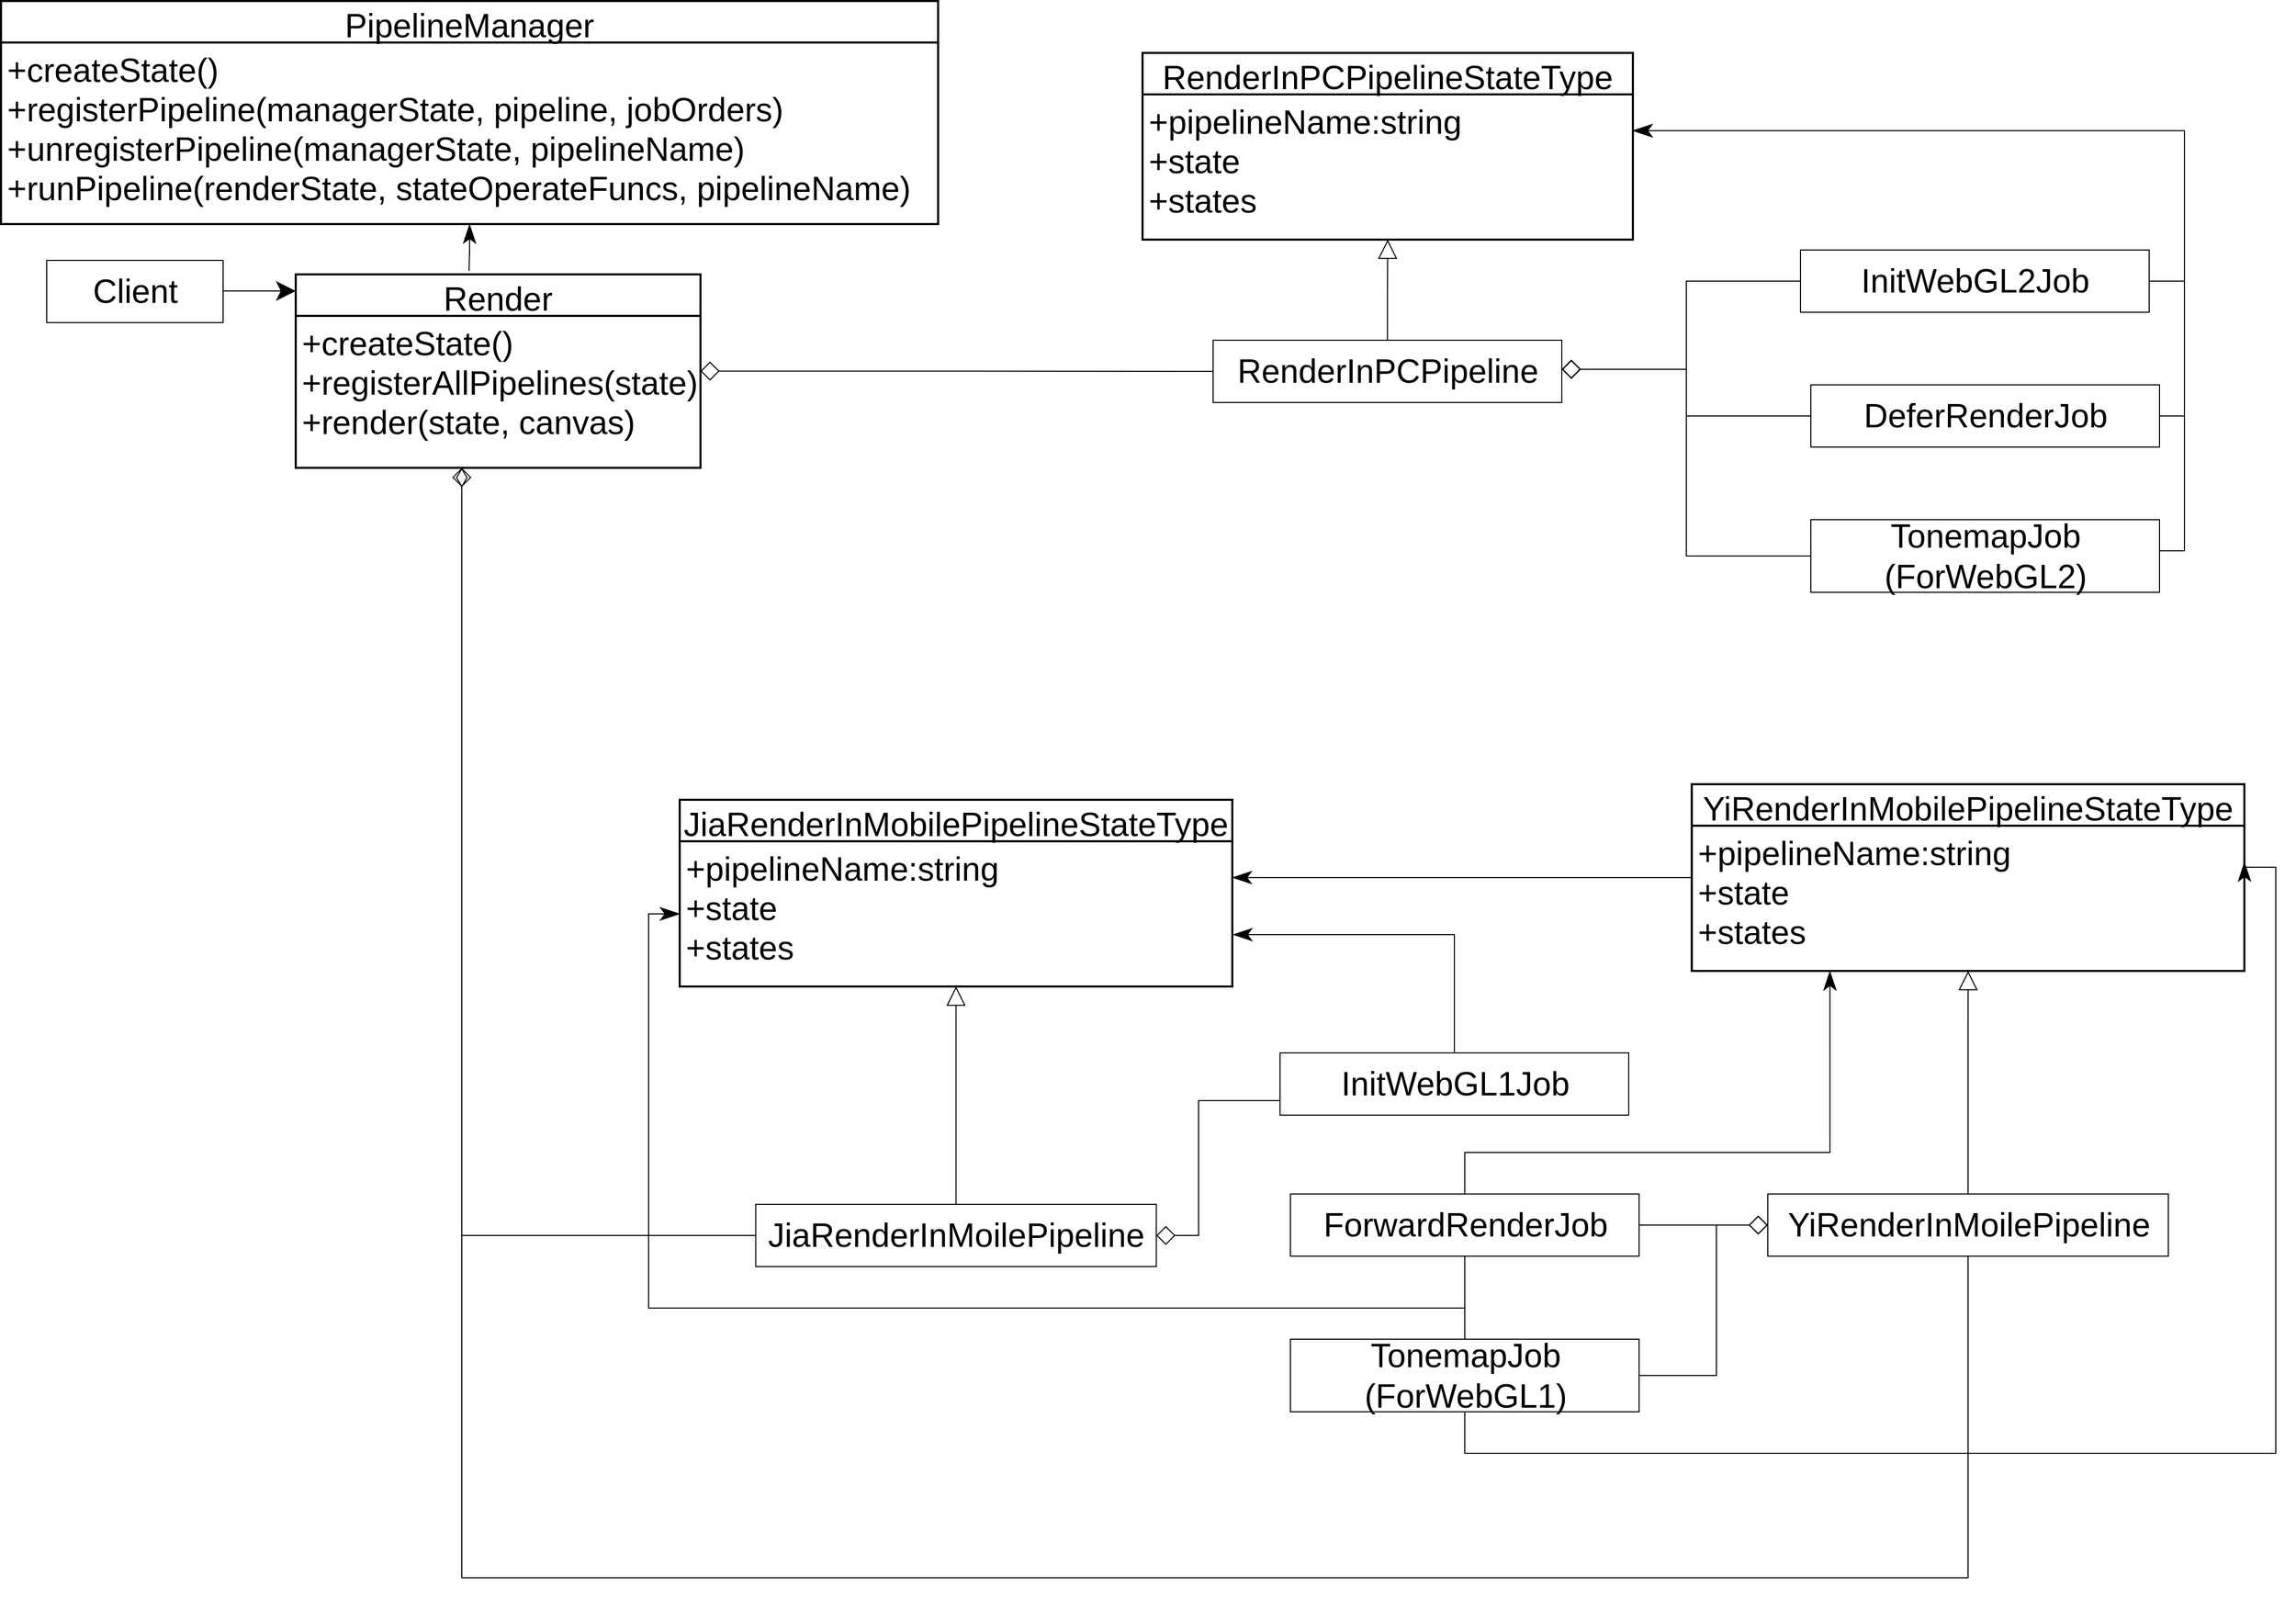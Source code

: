 <mxfile version="14.6.13" type="device"><diagram id="fjQVvlNmNs_deAdkQ_MN" name="第 1 页"><mxGraphModel dx="4392" dy="3299" grid="1" gridSize="10" guides="1" tooltips="1" connect="1" arrows="1" fold="1" page="1" pageScale="1" pageWidth="827" pageHeight="1169" math="0" shadow="0"><root><mxCell id="0"/><mxCell id="1" parent="0"/><mxCell id="AXR2ujIDxFGkD1EkSb9G-1" style="edgeStyle=orthogonalEdgeStyle;rounded=0;orthogonalLoop=1;jettySize=auto;html=1;endArrow=none;endFill=0;startSize=16;endSize=16;exitX=1;exitY=0.5;exitDx=0;exitDy=0;entryX=0;entryY=0.5;entryDx=0;entryDy=0;startArrow=diamond;startFill=0;" parent="1" edge="1"><mxGeometry relative="1" as="geometry"><mxPoint x="1020" y="195.0" as="sourcePoint"/><mxPoint x="1250" y="110.0" as="targetPoint"/><Array as="points"><mxPoint x="1140" y="195"/><mxPoint x="1140" y="110"/></Array></mxGeometry></mxCell><mxCell id="AXR2ujIDxFGkD1EkSb9G-5" value="PipelineManager" style="swimlane;childLayout=stackLayout;horizontal=1;startSize=40;horizontalStack=0;rounded=0;fontSize=32;fontStyle=0;strokeWidth=2;resizeParent=0;resizeLast=1;shadow=0;dashed=0;align=center;" parent="1" vertex="1"><mxGeometry x="-484" y="-160" width="903" height="215" as="geometry"/></mxCell><mxCell id="AXR2ujIDxFGkD1EkSb9G-6" value="+createState()&#10;+registerPipeline(managerState, pipeline, jobOrders)&#10;+unregisterPipeline(managerState, pipelineName)&#10;+runPipeline(renderState, stateOperateFuncs, pipelineName)" style="align=left;strokeColor=none;fillColor=none;spacingLeft=4;fontSize=32;verticalAlign=top;resizable=0;rotatable=0;part=1;" parent="AXR2ujIDxFGkD1EkSb9G-5" vertex="1"><mxGeometry y="40" width="903" height="175" as="geometry"/></mxCell><mxCell id="AXR2ujIDxFGkD1EkSb9G-13" style="edgeStyle=orthogonalEdgeStyle;rounded=0;orthogonalLoop=1;jettySize=auto;html=1;entryX=0.5;entryY=1;entryDx=0;entryDy=0;fontSize=28;endArrow=block;endFill=0;startSize=16;endSize=16;exitX=0.5;exitY=0;exitDx=0;exitDy=0;" parent="1" source="AXR2ujIDxFGkD1EkSb9G-37" target="AXR2ujIDxFGkD1EkSb9G-26" edge="1"><mxGeometry relative="1" as="geometry"><mxPoint x="844" y="155" as="sourcePoint"/></mxGeometry></mxCell><mxCell id="AXR2ujIDxFGkD1EkSb9G-73" style="edgeStyle=orthogonalEdgeStyle;rounded=0;orthogonalLoop=1;jettySize=auto;html=1;entryX=0;entryY=0.5;entryDx=0;entryDy=0;endArrow=none;endFill=0;startSize=16;endSize=16;startArrow=diamond;startFill=0;" parent="1" source="AXR2ujIDxFGkD1EkSb9G-18" target="AXR2ujIDxFGkD1EkSb9G-37" edge="1"><mxGeometry relative="1" as="geometry"/></mxCell><mxCell id="AXR2ujIDxFGkD1EkSb9G-18" value="Render" style="swimlane;childLayout=stackLayout;horizontal=1;startSize=40;horizontalStack=0;rounded=0;fontSize=32;fontStyle=0;strokeWidth=2;resizeParent=0;resizeLast=1;shadow=0;dashed=0;align=center;" parent="1" vertex="1"><mxGeometry x="-200" y="103.5" width="390" height="186.5" as="geometry"/></mxCell><mxCell id="AXR2ujIDxFGkD1EkSb9G-19" value="+createState()&#10;+registerAllPipelines(state)&#10;+render(state, canvas)" style="align=left;strokeColor=none;fillColor=none;spacingLeft=4;fontSize=32;verticalAlign=top;resizable=0;rotatable=0;part=1;" parent="AXR2ujIDxFGkD1EkSb9G-18" vertex="1"><mxGeometry y="40" width="390" height="146.5" as="geometry"/></mxCell><mxCell id="AXR2ujIDxFGkD1EkSb9G-20" style="edgeStyle=orthogonalEdgeStyle;rounded=0;orthogonalLoop=1;jettySize=auto;html=1;fontSize=28;endArrow=classic;endFill=1;startSize=16;endSize=16;" parent="1" source="AXR2ujIDxFGkD1EkSb9G-21" edge="1"><mxGeometry relative="1" as="geometry"><mxPoint x="-200" y="119.5" as="targetPoint"/></mxGeometry></mxCell><mxCell id="AXR2ujIDxFGkD1EkSb9G-21" value="Client" style="html=1;fontSize=32;" parent="1" vertex="1"><mxGeometry x="-440" y="90.0" width="170" height="60" as="geometry"/></mxCell><mxCell id="AXR2ujIDxFGkD1EkSb9G-24" value="RenderInPCPipelineStateType" style="swimlane;childLayout=stackLayout;horizontal=1;startSize=40;horizontalStack=0;rounded=0;fontSize=32;fontStyle=0;strokeWidth=2;resizeParent=0;resizeLast=1;shadow=0;dashed=0;align=center;" parent="1" vertex="1"><mxGeometry x="616" y="-110" width="472.5" height="180" as="geometry"/></mxCell><mxCell id="AXR2ujIDxFGkD1EkSb9G-26" value="+pipelineName:string&#10;+state&#10;+states" style="align=left;strokeColor=none;fillColor=none;spacingLeft=4;fontSize=32;verticalAlign=top;resizable=0;rotatable=0;part=1;" parent="AXR2ujIDxFGkD1EkSb9G-24" vertex="1"><mxGeometry y="40" width="472.5" height="140" as="geometry"/></mxCell><mxCell id="AXR2ujIDxFGkD1EkSb9G-43" style="edgeStyle=orthogonalEdgeStyle;rounded=0;orthogonalLoop=1;jettySize=auto;html=1;entryX=0;entryY=0.5;entryDx=0;entryDy=0;endArrow=none;endFill=0;endSize=16;startSize=16;startArrow=diamond;startFill=0;" parent="1" source="AXR2ujIDxFGkD1EkSb9G-37" target="AXR2ujIDxFGkD1EkSb9G-39" edge="1"><mxGeometry relative="1" as="geometry"><Array as="points"><mxPoint x="1140" y="195"/><mxPoint x="1140" y="240"/></Array></mxGeometry></mxCell><mxCell id="AXR2ujIDxFGkD1EkSb9G-44" style="edgeStyle=orthogonalEdgeStyle;rounded=0;orthogonalLoop=1;jettySize=auto;html=1;entryX=0;entryY=0.5;entryDx=0;entryDy=0;endArrow=none;endFill=0;startSize=16;endSize=16;startArrow=diamond;startFill=0;" parent="1" source="AXR2ujIDxFGkD1EkSb9G-37" target="AXR2ujIDxFGkD1EkSb9G-40" edge="1"><mxGeometry relative="1" as="geometry"><Array as="points"><mxPoint x="1140" y="195"/><mxPoint x="1140" y="375"/></Array></mxGeometry></mxCell><mxCell id="AXR2ujIDxFGkD1EkSb9G-37" value="RenderInPCPipeline" style="html=1;fontSize=32;" parent="1" vertex="1"><mxGeometry x="684" y="167" width="336" height="60" as="geometry"/></mxCell><mxCell id="AXR2ujIDxFGkD1EkSb9G-45" style="edgeStyle=orthogonalEdgeStyle;rounded=0;orthogonalLoop=1;jettySize=auto;html=1;entryX=1;entryY=0.25;entryDx=0;entryDy=0;endArrow=classicThin;endFill=1;startSize=16;endSize=16;exitX=1;exitY=0.5;exitDx=0;exitDy=0;" parent="1" source="AXR2ujIDxFGkD1EkSb9G-38" target="AXR2ujIDxFGkD1EkSb9G-26" edge="1"><mxGeometry relative="1" as="geometry"><Array as="points"><mxPoint x="1620" y="110"/><mxPoint x="1620" y="-35"/></Array></mxGeometry></mxCell><mxCell id="AXR2ujIDxFGkD1EkSb9G-38" value="InitWebGL2Job" style="html=1;fontSize=32;" parent="1" vertex="1"><mxGeometry x="1250" y="80" width="336" height="60" as="geometry"/></mxCell><mxCell id="AXR2ujIDxFGkD1EkSb9G-46" style="edgeStyle=orthogonalEdgeStyle;rounded=0;orthogonalLoop=1;jettySize=auto;html=1;entryX=1;entryY=0.25;entryDx=0;entryDy=0;endArrow=classicThin;endFill=1;startSize=16;endSize=16;exitX=1;exitY=0.5;exitDx=0;exitDy=0;" parent="1" source="AXR2ujIDxFGkD1EkSb9G-39" target="AXR2ujIDxFGkD1EkSb9G-26" edge="1"><mxGeometry relative="1" as="geometry"><Array as="points"><mxPoint x="1620" y="240"/><mxPoint x="1620" y="-35"/></Array></mxGeometry></mxCell><mxCell id="AXR2ujIDxFGkD1EkSb9G-39" value="DeferRenderJob" style="html=1;fontSize=32;" parent="1" vertex="1"><mxGeometry x="1260" y="210" width="336" height="60" as="geometry"/></mxCell><mxCell id="AXR2ujIDxFGkD1EkSb9G-47" style="edgeStyle=orthogonalEdgeStyle;rounded=0;orthogonalLoop=1;jettySize=auto;html=1;entryX=1;entryY=0.25;entryDx=0;entryDy=0;endArrow=classicThin;endFill=1;startSize=16;endSize=16;exitX=1;exitY=0.5;exitDx=0;exitDy=0;" parent="1" source="AXR2ujIDxFGkD1EkSb9G-40" target="AXR2ujIDxFGkD1EkSb9G-26" edge="1"><mxGeometry relative="1" as="geometry"><Array as="points"><mxPoint x="1620" y="370"/><mxPoint x="1620" y="-35"/></Array></mxGeometry></mxCell><mxCell id="AXR2ujIDxFGkD1EkSb9G-40" value="TonemapJob&lt;br&gt;(ForWebGL2)" style="html=1;fontSize=32;" parent="1" vertex="1"><mxGeometry x="1260" y="340" width="336" height="70" as="geometry"/></mxCell><mxCell id="AXR2ujIDxFGkD1EkSb9G-41" value="JiaRenderInMobilePipelineStateType" style="swimlane;childLayout=stackLayout;horizontal=1;startSize=40;horizontalStack=0;rounded=0;fontSize=32;fontStyle=0;strokeWidth=2;resizeParent=0;resizeLast=1;shadow=0;dashed=0;align=center;" parent="1" vertex="1"><mxGeometry x="170" y="610" width="532.5" height="180" as="geometry"/></mxCell><mxCell id="AXR2ujIDxFGkD1EkSb9G-42" value="+pipelineName:string&#10;+state&#10;+states" style="align=left;strokeColor=none;fillColor=none;spacingLeft=4;fontSize=32;verticalAlign=top;resizable=0;rotatable=0;part=1;" parent="AXR2ujIDxFGkD1EkSb9G-41" vertex="1"><mxGeometry y="40" width="532.5" height="140" as="geometry"/></mxCell><mxCell id="AXR2ujIDxFGkD1EkSb9G-78" style="edgeStyle=orthogonalEdgeStyle;rounded=0;orthogonalLoop=1;jettySize=auto;html=1;entryX=1;entryY=0.25;entryDx=0;entryDy=0;endArrow=classicThin;endFill=1;startSize=16;endSize=16;" parent="1" source="AXR2ujIDxFGkD1EkSb9G-50" target="AXR2ujIDxFGkD1EkSb9G-42" edge="1"><mxGeometry relative="1" as="geometry"/></mxCell><mxCell id="AXR2ujIDxFGkD1EkSb9G-50" value="YiRenderInMobilePipelineStateType" style="swimlane;childLayout=stackLayout;horizontal=1;startSize=40;horizontalStack=0;rounded=0;fontSize=32;fontStyle=0;strokeWidth=2;resizeParent=0;resizeLast=1;shadow=0;dashed=0;align=center;" parent="1" vertex="1"><mxGeometry x="1145.25" y="595" width="532.5" height="180" as="geometry"/></mxCell><mxCell id="AXR2ujIDxFGkD1EkSb9G-51" value="+pipelineName:string&#10;+state&#10;+states" style="align=left;strokeColor=none;fillColor=none;spacingLeft=4;fontSize=32;verticalAlign=top;resizable=0;rotatable=0;part=1;" parent="AXR2ujIDxFGkD1EkSb9G-50" vertex="1"><mxGeometry y="40" width="532.5" height="140" as="geometry"/></mxCell><mxCell id="AXR2ujIDxFGkD1EkSb9G-52" style="edgeStyle=orthogonalEdgeStyle;rounded=0;orthogonalLoop=1;jettySize=auto;html=1;endArrow=none;endFill=0;startSize=16;endSize=16;exitX=1;exitY=0.5;exitDx=0;exitDy=0;entryX=0;entryY=0.5;entryDx=0;entryDy=0;startArrow=diamond;startFill=0;" parent="1" source="AXR2ujIDxFGkD1EkSb9G-55" edge="1"><mxGeometry relative="1" as="geometry"><mxPoint x="518.5" y="985" as="sourcePoint"/><mxPoint x="748.5" y="900" as="targetPoint"/><Array as="points"><mxPoint x="670" y="1030"/><mxPoint x="670" y="900"/></Array></mxGeometry></mxCell><mxCell id="AXR2ujIDxFGkD1EkSb9G-63" style="edgeStyle=orthogonalEdgeStyle;rounded=0;orthogonalLoop=1;jettySize=auto;html=1;entryX=0.5;entryY=1;entryDx=0;entryDy=0;endArrow=block;endFill=0;startSize=16;endSize=16;" parent="1" source="AXR2ujIDxFGkD1EkSb9G-55" target="AXR2ujIDxFGkD1EkSb9G-42" edge="1"><mxGeometry relative="1" as="geometry"/></mxCell><mxCell id="AXR2ujIDxFGkD1EkSb9G-55" value="JiaRenderInMoilePipeline" style="html=1;fontSize=32;" parent="1" vertex="1"><mxGeometry x="243.25" y="1000" width="386" height="60" as="geometry"/></mxCell><mxCell id="AXR2ujIDxFGkD1EkSb9G-65" style="edgeStyle=orthogonalEdgeStyle;rounded=0;orthogonalLoop=1;jettySize=auto;html=1;endArrow=classicThin;endFill=1;startSize=16;endSize=16;exitX=0.5;exitY=0;exitDx=0;exitDy=0;" parent="1" source="AXR2ujIDxFGkD1EkSb9G-56" edge="1"><mxGeometry relative="1" as="geometry"><mxPoint x="703" y="740" as="targetPoint"/><Array as="points"><mxPoint x="917" y="740"/></Array></mxGeometry></mxCell><mxCell id="AXR2ujIDxFGkD1EkSb9G-56" value="InitWebGL1Job" style="html=1;fontSize=32;" parent="1" vertex="1"><mxGeometry x="748.5" y="854" width="336" height="60" as="geometry"/></mxCell><mxCell id="AXR2ujIDxFGkD1EkSb9G-66" style="edgeStyle=orthogonalEdgeStyle;rounded=0;orthogonalLoop=1;jettySize=auto;html=1;entryX=0.25;entryY=1;entryDx=0;entryDy=0;endArrow=classicThin;endFill=1;startSize=16;endSize=16;exitX=0.5;exitY=0;exitDx=0;exitDy=0;" parent="1" source="AXR2ujIDxFGkD1EkSb9G-57" target="AXR2ujIDxFGkD1EkSb9G-51" edge="1"><mxGeometry relative="1" as="geometry"><Array as="points"><mxPoint x="927" y="950"/><mxPoint x="1278" y="950"/></Array></mxGeometry></mxCell><mxCell id="AXR2ujIDxFGkD1EkSb9G-67" style="edgeStyle=orthogonalEdgeStyle;rounded=0;orthogonalLoop=1;jettySize=auto;html=1;entryX=0;entryY=0.5;entryDx=0;entryDy=0;endArrow=classicThin;endFill=1;startSize=16;endSize=16;" parent="1" source="AXR2ujIDxFGkD1EkSb9G-57" target="AXR2ujIDxFGkD1EkSb9G-42" edge="1"><mxGeometry relative="1" as="geometry"><Array as="points"><mxPoint x="926" y="1100"/><mxPoint x="140" y="1100"/><mxPoint x="140" y="720"/></Array></mxGeometry></mxCell><mxCell id="AXR2ujIDxFGkD1EkSb9G-57" value="ForwardRenderJob" style="html=1;fontSize=32;" parent="1" vertex="1"><mxGeometry x="758.5" y="990" width="336" height="60" as="geometry"/></mxCell><mxCell id="AXR2ujIDxFGkD1EkSb9G-61" style="edgeStyle=orthogonalEdgeStyle;rounded=0;orthogonalLoop=1;jettySize=auto;html=1;endArrow=none;endFill=0;startSize=16;endSize=16;exitX=0;exitY=0.5;exitDx=0;exitDy=0;entryX=1;entryY=0.5;entryDx=0;entryDy=0;startArrow=diamond;startFill=0;" parent="1" source="AXR2ujIDxFGkD1EkSb9G-59" target="AXR2ujIDxFGkD1EkSb9G-57" edge="1"><mxGeometry relative="1" as="geometry"><Array as="points"><mxPoint x="1130" y="1020"/><mxPoint x="1130" y="1020"/></Array></mxGeometry></mxCell><mxCell id="AXR2ujIDxFGkD1EkSb9G-62" style="edgeStyle=orthogonalEdgeStyle;rounded=0;orthogonalLoop=1;jettySize=auto;html=1;entryX=1;entryY=0.5;entryDx=0;entryDy=0;endArrow=none;endFill=0;startSize=16;endSize=16;exitX=0;exitY=0.5;exitDx=0;exitDy=0;startArrow=diamond;startFill=0;" parent="1" source="AXR2ujIDxFGkD1EkSb9G-59" target="AXR2ujIDxFGkD1EkSb9G-60" edge="1"><mxGeometry relative="1" as="geometry"><Array as="points"><mxPoint x="1169" y="1020"/><mxPoint x="1169" y="1165"/></Array></mxGeometry></mxCell><mxCell id="AXR2ujIDxFGkD1EkSb9G-64" style="edgeStyle=orthogonalEdgeStyle;rounded=0;orthogonalLoop=1;jettySize=auto;html=1;endArrow=block;endFill=0;startSize=16;endSize=16;" parent="1" source="AXR2ujIDxFGkD1EkSb9G-59" target="AXR2ujIDxFGkD1EkSb9G-51" edge="1"><mxGeometry relative="1" as="geometry"/></mxCell><mxCell id="AXR2ujIDxFGkD1EkSb9G-59" value="YiRenderInMoilePipeline" style="html=1;fontSize=32;" parent="1" vertex="1"><mxGeometry x="1218.5" y="990" width="386" height="60" as="geometry"/></mxCell><mxCell id="AXR2ujIDxFGkD1EkSb9G-68" style="edgeStyle=orthogonalEdgeStyle;rounded=0;orthogonalLoop=1;jettySize=auto;html=1;entryX=1;entryY=0.25;entryDx=0;entryDy=0;endArrow=classicThin;endFill=1;startSize=16;endSize=16;exitX=0.5;exitY=1;exitDx=0;exitDy=0;" parent="1" source="AXR2ujIDxFGkD1EkSb9G-60" target="AXR2ujIDxFGkD1EkSb9G-51" edge="1"><mxGeometry relative="1" as="geometry"><Array as="points"><mxPoint x="927" y="1240"/><mxPoint x="1708" y="1240"/><mxPoint x="1708" y="675"/></Array></mxGeometry></mxCell><mxCell id="AXR2ujIDxFGkD1EkSb9G-69" style="edgeStyle=orthogonalEdgeStyle;rounded=0;orthogonalLoop=1;jettySize=auto;html=1;entryX=0;entryY=0.5;entryDx=0;entryDy=0;endArrow=classicThin;endFill=1;startSize=16;endSize=16;exitX=0.5;exitY=0;exitDx=0;exitDy=0;" parent="1" source="AXR2ujIDxFGkD1EkSb9G-60" target="AXR2ujIDxFGkD1EkSb9G-42" edge="1"><mxGeometry relative="1" as="geometry"><Array as="points"><mxPoint x="927" y="1100"/><mxPoint x="140" y="1100"/><mxPoint x="140" y="720"/></Array></mxGeometry></mxCell><mxCell id="AXR2ujIDxFGkD1EkSb9G-60" value="TonemapJob&lt;br&gt;(ForWebGL1)" style="html=1;fontSize=32;" parent="1" vertex="1"><mxGeometry x="758.5" y="1130" width="336" height="70" as="geometry"/></mxCell><mxCell id="AXR2ujIDxFGkD1EkSb9G-74" style="edgeStyle=orthogonalEdgeStyle;rounded=0;orthogonalLoop=1;jettySize=auto;html=1;entryX=0;entryY=0.5;entryDx=0;entryDy=0;endArrow=none;endFill=0;startSize=16;endSize=16;startArrow=diamond;startFill=0;" parent="1" source="AXR2ujIDxFGkD1EkSb9G-19" target="AXR2ujIDxFGkD1EkSb9G-55" edge="1"><mxGeometry relative="1" as="geometry"><Array as="points"><mxPoint x="-40" y="1030"/></Array></mxGeometry></mxCell><mxCell id="AXR2ujIDxFGkD1EkSb9G-75" style="edgeStyle=orthogonalEdgeStyle;rounded=0;orthogonalLoop=1;jettySize=auto;html=1;entryX=0.5;entryY=1;entryDx=0;entryDy=0;endArrow=none;endFill=0;startSize=16;endSize=16;startArrow=diamondThin;startFill=0;" parent="1" source="AXR2ujIDxFGkD1EkSb9G-19" target="AXR2ujIDxFGkD1EkSb9G-59" edge="1"><mxGeometry relative="1" as="geometry"><Array as="points"><mxPoint x="-40" y="1360"/><mxPoint x="1412" y="1360"/></Array></mxGeometry></mxCell><mxCell id="AXR2ujIDxFGkD1EkSb9G-76" style="edgeStyle=orthogonalEdgeStyle;rounded=0;orthogonalLoop=1;jettySize=auto;html=1;endArrow=classicThin;endFill=1;startSize=16;endSize=16;" parent="1" target="AXR2ujIDxFGkD1EkSb9G-6" edge="1"><mxGeometry relative="1" as="geometry"><mxPoint x="-33" y="100" as="sourcePoint"/></mxGeometry></mxCell></root></mxGraphModel></diagram></mxfile>